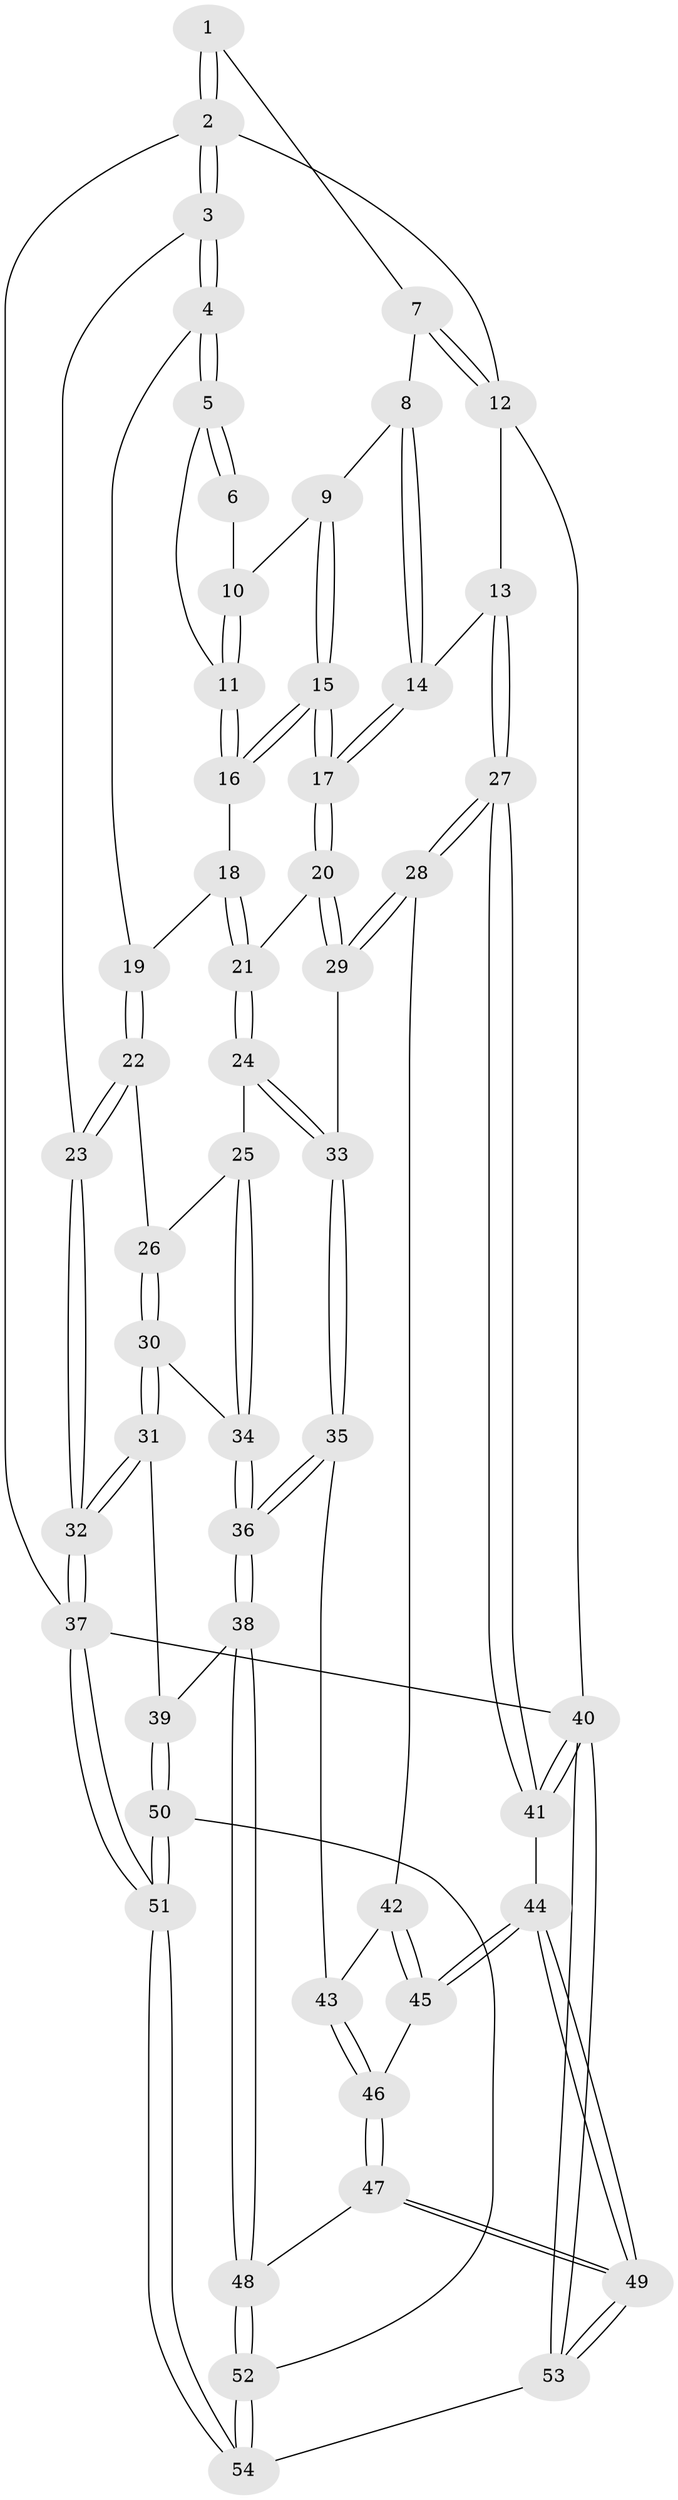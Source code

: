 // Generated by graph-tools (version 1.1) at 2025/00/03/09/25 05:00:30]
// undirected, 54 vertices, 132 edges
graph export_dot {
graph [start="1"]
  node [color=gray90,style=filled];
  1 [pos="+0.462455313679625+0"];
  2 [pos="+0+0"];
  3 [pos="+0+0"];
  4 [pos="+0.35413845044871906+0.21744948154178337"];
  5 [pos="+0.430830043757098+0.00438186605632069"];
  6 [pos="+0.46092354734609176+0"];
  7 [pos="+0.889756222735341+0"];
  8 [pos="+0.8785316404889688+0"];
  9 [pos="+0.6932202636865903+0.061951996097925524"];
  10 [pos="+0.6120239936376776+0.05928825469659735"];
  11 [pos="+0.5961056367937522+0.11959500905898492"];
  12 [pos="+1+0"];
  13 [pos="+1+0.15044489932497998"];
  14 [pos="+0.8113724204025466+0.2637756501435346"];
  15 [pos="+0.6784595679908265+0.2683369172215421"];
  16 [pos="+0.6334386527464395+0.25208793033316773"];
  17 [pos="+0.7485539952740089+0.32160441449422"];
  18 [pos="+0.3743588280714976+0.23828695970050215"];
  19 [pos="+0.3561828451079318+0.22957164582661896"];
  20 [pos="+0.7517189408265045+0.3610846862359291"];
  21 [pos="+0.5053279406821419+0.5079432404181622"];
  22 [pos="+0.22409890687051043+0.353129385719115"];
  23 [pos="+0+0.3619782744550145"];
  24 [pos="+0.5033383354486438+0.5130087574203768"];
  25 [pos="+0.489556295192127+0.5264518012161449"];
  26 [pos="+0.2364783753715988+0.39094666334162254"];
  27 [pos="+1+0.6069371129049567"];
  28 [pos="+0.8825949878404389+0.5736397387708273"];
  29 [pos="+0.8756681453989226+0.5683933607100348"];
  30 [pos="+0.2786759520914966+0.6048089831930918"];
  31 [pos="+0.21361143470973984+0.6700254654791925"];
  32 [pos="+0+0.6972285025879505"];
  33 [pos="+0.655738030844238+0.6341692957199364"];
  34 [pos="+0.42560243663196445+0.6113746992850132"];
  35 [pos="+0.565290518869733+0.7555337956186741"];
  36 [pos="+0.5069530990601548+0.7762116300559084"];
  37 [pos="+0+1"];
  38 [pos="+0.5000889755676904+0.792652793361853"];
  39 [pos="+0.2838564924259424+0.8101036135673411"];
  40 [pos="+1+1"];
  41 [pos="+1+0.684427857722417"];
  42 [pos="+0.8415106945137674+0.66427380244192"];
  43 [pos="+0.6727313712997769+0.7897651254285438"];
  44 [pos="+0.864494675721694+0.9247728624317669"];
  45 [pos="+0.8210048989772575+0.8169109713178051"];
  46 [pos="+0.7060815895305941+0.8503309065871216"];
  47 [pos="+0.6911647723499905+0.931336120495588"];
  48 [pos="+0.5093670741732681+0.9124923583665594"];
  49 [pos="+0.836974922722133+1"];
  50 [pos="+0.27124614116211293+0.8569623532571006"];
  51 [pos="+0+1"];
  52 [pos="+0.474758307775946+0.9846641173393633"];
  53 [pos="+0.8861128301565792+1"];
  54 [pos="+0.4251658419934281+1"];
  1 -- 2;
  1 -- 2;
  1 -- 7;
  2 -- 3;
  2 -- 3;
  2 -- 12;
  2 -- 37;
  3 -- 4;
  3 -- 4;
  3 -- 23;
  4 -- 5;
  4 -- 5;
  4 -- 19;
  5 -- 6;
  5 -- 6;
  5 -- 11;
  6 -- 10;
  7 -- 8;
  7 -- 12;
  7 -- 12;
  8 -- 9;
  8 -- 14;
  8 -- 14;
  9 -- 10;
  9 -- 15;
  9 -- 15;
  10 -- 11;
  10 -- 11;
  11 -- 16;
  11 -- 16;
  12 -- 13;
  12 -- 40;
  13 -- 14;
  13 -- 27;
  13 -- 27;
  14 -- 17;
  14 -- 17;
  15 -- 16;
  15 -- 16;
  15 -- 17;
  15 -- 17;
  16 -- 18;
  17 -- 20;
  17 -- 20;
  18 -- 19;
  18 -- 21;
  18 -- 21;
  19 -- 22;
  19 -- 22;
  20 -- 21;
  20 -- 29;
  20 -- 29;
  21 -- 24;
  21 -- 24;
  22 -- 23;
  22 -- 23;
  22 -- 26;
  23 -- 32;
  23 -- 32;
  24 -- 25;
  24 -- 33;
  24 -- 33;
  25 -- 26;
  25 -- 34;
  25 -- 34;
  26 -- 30;
  26 -- 30;
  27 -- 28;
  27 -- 28;
  27 -- 41;
  27 -- 41;
  28 -- 29;
  28 -- 29;
  28 -- 42;
  29 -- 33;
  30 -- 31;
  30 -- 31;
  30 -- 34;
  31 -- 32;
  31 -- 32;
  31 -- 39;
  32 -- 37;
  32 -- 37;
  33 -- 35;
  33 -- 35;
  34 -- 36;
  34 -- 36;
  35 -- 36;
  35 -- 36;
  35 -- 43;
  36 -- 38;
  36 -- 38;
  37 -- 51;
  37 -- 51;
  37 -- 40;
  38 -- 39;
  38 -- 48;
  38 -- 48;
  39 -- 50;
  39 -- 50;
  40 -- 41;
  40 -- 41;
  40 -- 53;
  40 -- 53;
  41 -- 44;
  42 -- 43;
  42 -- 45;
  42 -- 45;
  43 -- 46;
  43 -- 46;
  44 -- 45;
  44 -- 45;
  44 -- 49;
  44 -- 49;
  45 -- 46;
  46 -- 47;
  46 -- 47;
  47 -- 48;
  47 -- 49;
  47 -- 49;
  48 -- 52;
  48 -- 52;
  49 -- 53;
  49 -- 53;
  50 -- 51;
  50 -- 51;
  50 -- 52;
  51 -- 54;
  51 -- 54;
  52 -- 54;
  52 -- 54;
  53 -- 54;
}
